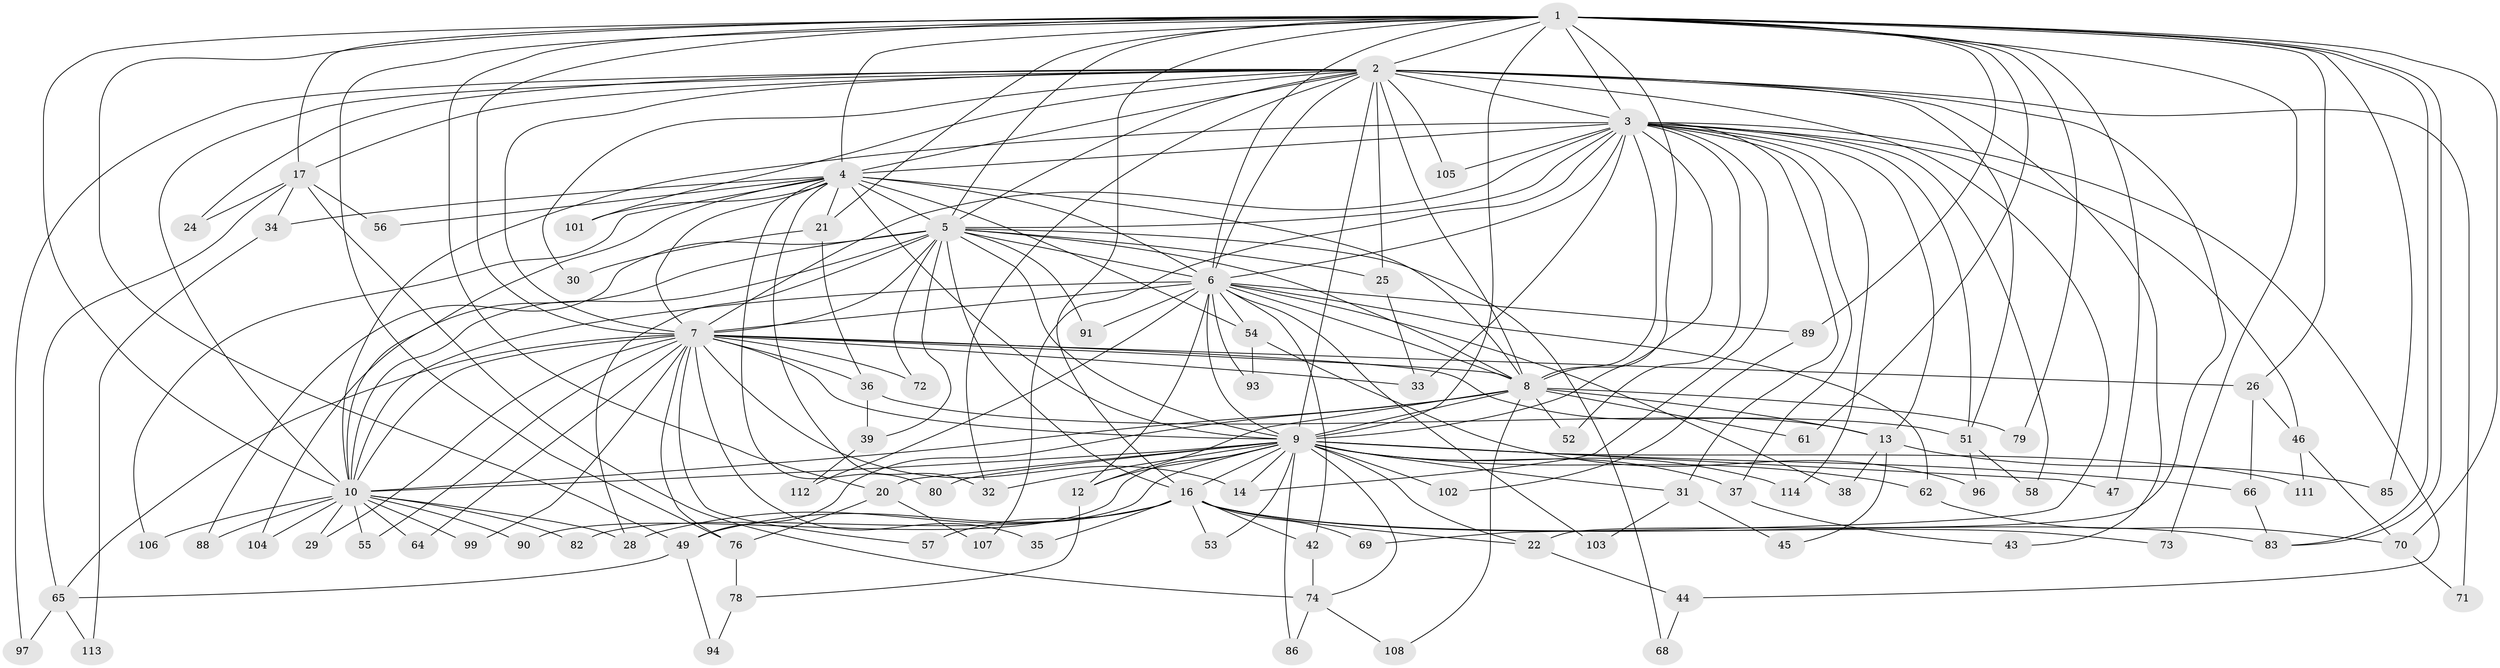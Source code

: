 // original degree distribution, {24: 0.017543859649122806, 22: 0.017543859649122806, 18: 0.008771929824561403, 19: 0.008771929824561403, 20: 0.008771929824561403, 17: 0.017543859649122806, 29: 0.008771929824561403, 5: 0.03508771929824561, 3: 0.21052631578947367, 4: 0.14035087719298245, 15: 0.008771929824561403, 7: 0.008771929824561403, 2: 0.5087719298245614}
// Generated by graph-tools (version 1.1) at 2025/41/03/06/25 10:41:35]
// undirected, 89 vertices, 219 edges
graph export_dot {
graph [start="1"]
  node [color=gray90,style=filled];
  1 [super="+15"];
  2 [super="+11"];
  3 [super="+27"];
  4 [super="+59"];
  5 [super="+41"];
  6 [super="+19"];
  7 [super="+110"];
  8 [super="+18"];
  9 [super="+67"];
  10 [super="+48"];
  12 [super="+40"];
  13 [super="+23"];
  14;
  16 [super="+63"];
  17;
  20;
  21;
  22 [super="+81"];
  24;
  25;
  26;
  28;
  29;
  30;
  31;
  32 [super="+50"];
  33 [super="+77"];
  34;
  35;
  36;
  37;
  38;
  39;
  42;
  43;
  44;
  45;
  46;
  47;
  49 [super="+60"];
  51 [super="+100"];
  52;
  53;
  54;
  55;
  56;
  57 [super="+87"];
  58;
  61;
  62;
  64;
  65 [super="+95"];
  66 [super="+109"];
  68;
  69;
  70 [super="+75"];
  71;
  72;
  73;
  74 [super="+98"];
  76 [super="+84"];
  78;
  79;
  80;
  82;
  83 [super="+92"];
  85;
  86;
  88;
  89;
  90;
  91;
  93;
  94;
  96;
  97;
  99;
  101;
  102;
  103;
  104;
  105;
  106;
  107;
  108;
  111;
  112;
  113;
  114;
  1 -- 2;
  1 -- 3 [weight=2];
  1 -- 4;
  1 -- 5;
  1 -- 6;
  1 -- 7;
  1 -- 8;
  1 -- 9;
  1 -- 10;
  1 -- 17;
  1 -- 20;
  1 -- 21;
  1 -- 26;
  1 -- 47;
  1 -- 49;
  1 -- 61;
  1 -- 70;
  1 -- 73;
  1 -- 76;
  1 -- 79;
  1 -- 83;
  1 -- 83;
  1 -- 89;
  1 -- 16;
  1 -- 85;
  2 -- 3 [weight=3];
  2 -- 4;
  2 -- 5;
  2 -- 6;
  2 -- 7;
  2 -- 8 [weight=2];
  2 -- 9;
  2 -- 10;
  2 -- 17;
  2 -- 22;
  2 -- 24;
  2 -- 25;
  2 -- 30;
  2 -- 32;
  2 -- 43;
  2 -- 51;
  2 -- 69;
  2 -- 101;
  2 -- 97;
  2 -- 71;
  2 -- 105;
  3 -- 4;
  3 -- 5;
  3 -- 6;
  3 -- 7;
  3 -- 8;
  3 -- 9;
  3 -- 10;
  3 -- 13;
  3 -- 14;
  3 -- 31;
  3 -- 33;
  3 -- 37;
  3 -- 44;
  3 -- 46;
  3 -- 105;
  3 -- 107;
  3 -- 52;
  3 -- 114;
  3 -- 58;
  3 -- 51;
  4 -- 5 [weight=2];
  4 -- 6;
  4 -- 7;
  4 -- 8;
  4 -- 9;
  4 -- 10;
  4 -- 21;
  4 -- 32;
  4 -- 34;
  4 -- 54;
  4 -- 56;
  4 -- 80;
  4 -- 101;
  4 -- 106;
  5 -- 6;
  5 -- 7 [weight=2];
  5 -- 8;
  5 -- 9;
  5 -- 10;
  5 -- 25;
  5 -- 28;
  5 -- 39;
  5 -- 68;
  5 -- 72;
  5 -- 91;
  5 -- 104;
  5 -- 16;
  5 -- 88;
  6 -- 7;
  6 -- 8;
  6 -- 9;
  6 -- 10;
  6 -- 12;
  6 -- 38;
  6 -- 42;
  6 -- 54;
  6 -- 62;
  6 -- 91;
  6 -- 93;
  6 -- 103;
  6 -- 112;
  6 -- 89;
  7 -- 8;
  7 -- 9;
  7 -- 10;
  7 -- 13;
  7 -- 14;
  7 -- 26;
  7 -- 29;
  7 -- 33;
  7 -- 35;
  7 -- 36;
  7 -- 55;
  7 -- 57;
  7 -- 64;
  7 -- 65;
  7 -- 72;
  7 -- 99;
  7 -- 76;
  8 -- 9;
  8 -- 10;
  8 -- 12;
  8 -- 52;
  8 -- 61;
  8 -- 79;
  8 -- 108;
  8 -- 13;
  8 -- 49;
  9 -- 10;
  9 -- 16 [weight=2];
  9 -- 20;
  9 -- 31;
  9 -- 37;
  9 -- 47;
  9 -- 53;
  9 -- 62;
  9 -- 66;
  9 -- 74;
  9 -- 80;
  9 -- 82;
  9 -- 86;
  9 -- 90;
  9 -- 102;
  9 -- 111;
  9 -- 32;
  9 -- 114;
  9 -- 14;
  9 -- 22;
  9 -- 12;
  10 -- 29;
  10 -- 55;
  10 -- 64;
  10 -- 82;
  10 -- 88;
  10 -- 90;
  10 -- 104;
  10 -- 99;
  10 -- 28;
  10 -- 106;
  12 -- 78;
  13 -- 45;
  13 -- 85;
  13 -- 38;
  16 -- 22;
  16 -- 28;
  16 -- 35;
  16 -- 42;
  16 -- 49;
  16 -- 53;
  16 -- 57 [weight=2];
  16 -- 69;
  16 -- 73;
  16 -- 83;
  17 -- 24;
  17 -- 34;
  17 -- 56;
  17 -- 74;
  17 -- 65;
  20 -- 76;
  20 -- 107;
  21 -- 30;
  21 -- 36;
  22 -- 44;
  25 -- 33;
  26 -- 46;
  26 -- 66;
  31 -- 45;
  31 -- 103;
  34 -- 113;
  36 -- 39;
  36 -- 51;
  37 -- 43;
  39 -- 112;
  42 -- 74;
  44 -- 68;
  46 -- 111;
  46 -- 70;
  49 -- 94;
  49 -- 65;
  51 -- 58;
  51 -- 96;
  54 -- 93;
  54 -- 96;
  62 -- 70;
  65 -- 97;
  65 -- 113;
  66 -- 83;
  70 -- 71;
  74 -- 86;
  74 -- 108;
  76 -- 78;
  78 -- 94;
  89 -- 102;
}
